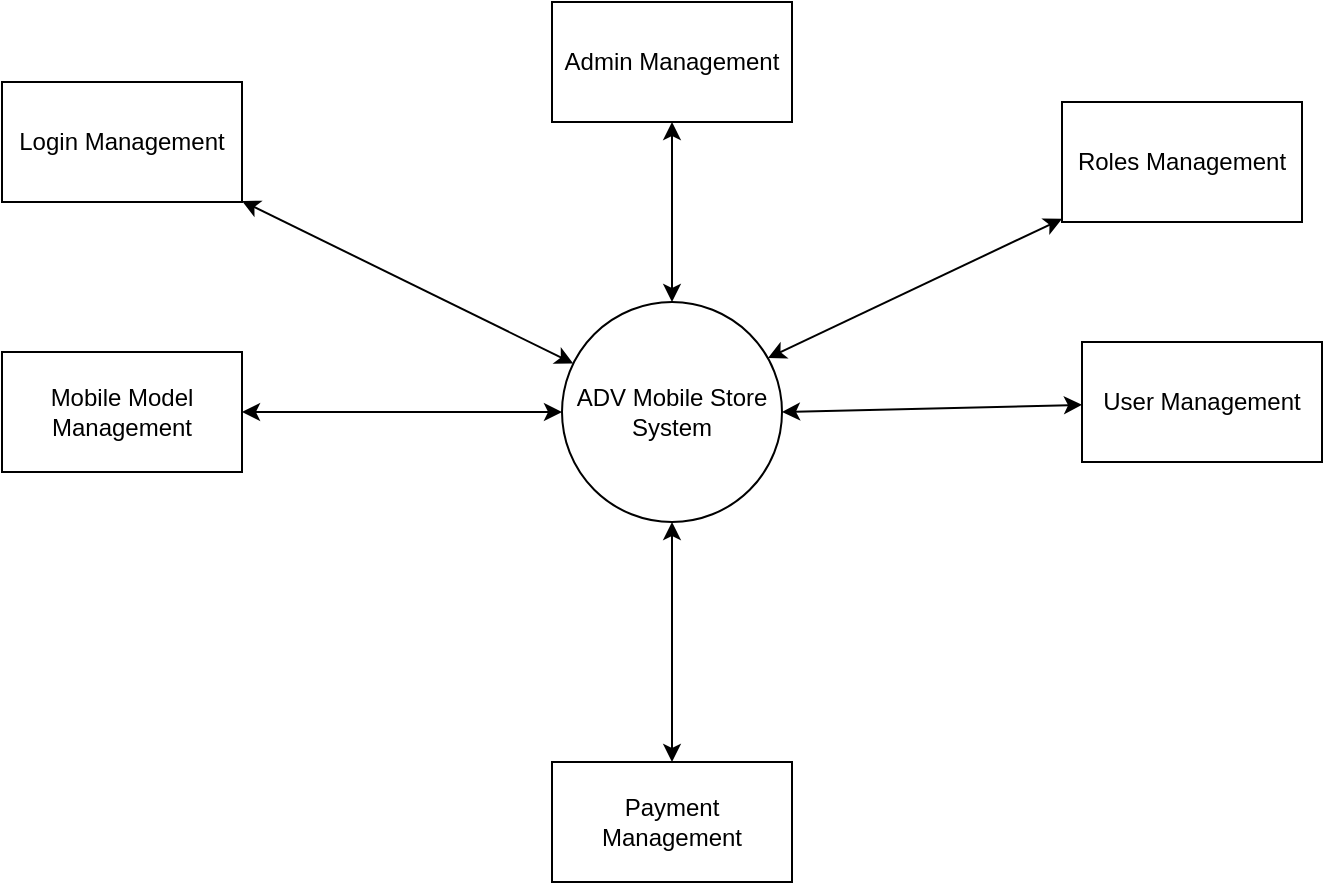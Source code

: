 <mxfile version="22.0.4" type="device">
  <diagram name="Page-1" id="3Cr9PtrnOgPXIIEMX3BX">
    <mxGraphModel dx="880" dy="451" grid="1" gridSize="10" guides="1" tooltips="1" connect="1" arrows="1" fold="1" page="1" pageScale="1" pageWidth="850" pageHeight="1100" math="0" shadow="0">
      <root>
        <mxCell id="0" />
        <mxCell id="1" parent="0" />
        <mxCell id="e358kH2d-FR4IyPn5caj-1" value="ADV Mobile Store System" style="ellipse;whiteSpace=wrap;html=1;aspect=fixed;" vertex="1" parent="1">
          <mxGeometry x="380" y="200" width="110" height="110" as="geometry" />
        </mxCell>
        <mxCell id="e358kH2d-FR4IyPn5caj-3" value="Admin Management" style="rounded=0;whiteSpace=wrap;html=1;" vertex="1" parent="1">
          <mxGeometry x="375" y="50" width="120" height="60" as="geometry" />
        </mxCell>
        <mxCell id="e358kH2d-FR4IyPn5caj-4" value="Mobile Model&lt;br&gt;Management" style="rounded=0;whiteSpace=wrap;html=1;" vertex="1" parent="1">
          <mxGeometry x="100" y="225" width="120" height="60" as="geometry" />
        </mxCell>
        <mxCell id="e358kH2d-FR4IyPn5caj-5" value="User Management" style="rounded=0;whiteSpace=wrap;html=1;" vertex="1" parent="1">
          <mxGeometry x="640" y="220" width="120" height="60" as="geometry" />
        </mxCell>
        <mxCell id="e358kH2d-FR4IyPn5caj-6" value="Login Management" style="rounded=0;whiteSpace=wrap;html=1;" vertex="1" parent="1">
          <mxGeometry x="100" y="90" width="120" height="60" as="geometry" />
        </mxCell>
        <mxCell id="e358kH2d-FR4IyPn5caj-7" value="Roles Management" style="rounded=0;whiteSpace=wrap;html=1;" vertex="1" parent="1">
          <mxGeometry x="630" y="100" width="120" height="60" as="geometry" />
        </mxCell>
        <mxCell id="e358kH2d-FR4IyPn5caj-8" value="Payment Management" style="rounded=0;whiteSpace=wrap;html=1;" vertex="1" parent="1">
          <mxGeometry x="375" y="430" width="120" height="60" as="geometry" />
        </mxCell>
        <mxCell id="e358kH2d-FR4IyPn5caj-9" value="" style="endArrow=classic;startArrow=classic;html=1;rounded=0;entryX=0.5;entryY=1;entryDx=0;entryDy=0;exitX=0.5;exitY=0;exitDx=0;exitDy=0;" edge="1" parent="1" source="e358kH2d-FR4IyPn5caj-1" target="e358kH2d-FR4IyPn5caj-3">
          <mxGeometry width="50" height="50" relative="1" as="geometry">
            <mxPoint x="400" y="210" as="sourcePoint" />
            <mxPoint x="450" y="160" as="targetPoint" />
          </mxGeometry>
        </mxCell>
        <mxCell id="e358kH2d-FR4IyPn5caj-10" value="" style="endArrow=classic;startArrow=classic;html=1;rounded=0;exitX=0.936;exitY=0.255;exitDx=0;exitDy=0;exitPerimeter=0;" edge="1" parent="1" source="e358kH2d-FR4IyPn5caj-1" target="e358kH2d-FR4IyPn5caj-7">
          <mxGeometry width="50" height="50" relative="1" as="geometry">
            <mxPoint x="400" y="210" as="sourcePoint" />
            <mxPoint x="450" y="160" as="targetPoint" />
          </mxGeometry>
        </mxCell>
        <mxCell id="e358kH2d-FR4IyPn5caj-11" value="" style="endArrow=classic;startArrow=classic;html=1;rounded=0;exitX=1;exitY=0.5;exitDx=0;exitDy=0;" edge="1" parent="1" source="e358kH2d-FR4IyPn5caj-1" target="e358kH2d-FR4IyPn5caj-5">
          <mxGeometry width="50" height="50" relative="1" as="geometry">
            <mxPoint x="400" y="210" as="sourcePoint" />
            <mxPoint x="450" y="160" as="targetPoint" />
          </mxGeometry>
        </mxCell>
        <mxCell id="e358kH2d-FR4IyPn5caj-12" value="" style="endArrow=classic;startArrow=classic;html=1;rounded=0;" edge="1" parent="1" source="e358kH2d-FR4IyPn5caj-1" target="e358kH2d-FR4IyPn5caj-6">
          <mxGeometry width="50" height="50" relative="1" as="geometry">
            <mxPoint x="400" y="210" as="sourcePoint" />
            <mxPoint x="450" y="160" as="targetPoint" />
          </mxGeometry>
        </mxCell>
        <mxCell id="e358kH2d-FR4IyPn5caj-13" value="" style="endArrow=classic;startArrow=classic;html=1;rounded=0;entryX=0;entryY=0.5;entryDx=0;entryDy=0;exitX=1;exitY=0.5;exitDx=0;exitDy=0;" edge="1" parent="1" source="e358kH2d-FR4IyPn5caj-4" target="e358kH2d-FR4IyPn5caj-1">
          <mxGeometry width="50" height="50" relative="1" as="geometry">
            <mxPoint x="400" y="210" as="sourcePoint" />
            <mxPoint x="450" y="160" as="targetPoint" />
          </mxGeometry>
        </mxCell>
        <mxCell id="e358kH2d-FR4IyPn5caj-14" value="" style="endArrow=classic;startArrow=classic;html=1;rounded=0;entryX=0.5;entryY=0;entryDx=0;entryDy=0;exitX=0.5;exitY=1;exitDx=0;exitDy=0;" edge="1" parent="1" source="e358kH2d-FR4IyPn5caj-1" target="e358kH2d-FR4IyPn5caj-8">
          <mxGeometry width="50" height="50" relative="1" as="geometry">
            <mxPoint x="400" y="210" as="sourcePoint" />
            <mxPoint x="450" y="160" as="targetPoint" />
          </mxGeometry>
        </mxCell>
      </root>
    </mxGraphModel>
  </diagram>
</mxfile>
